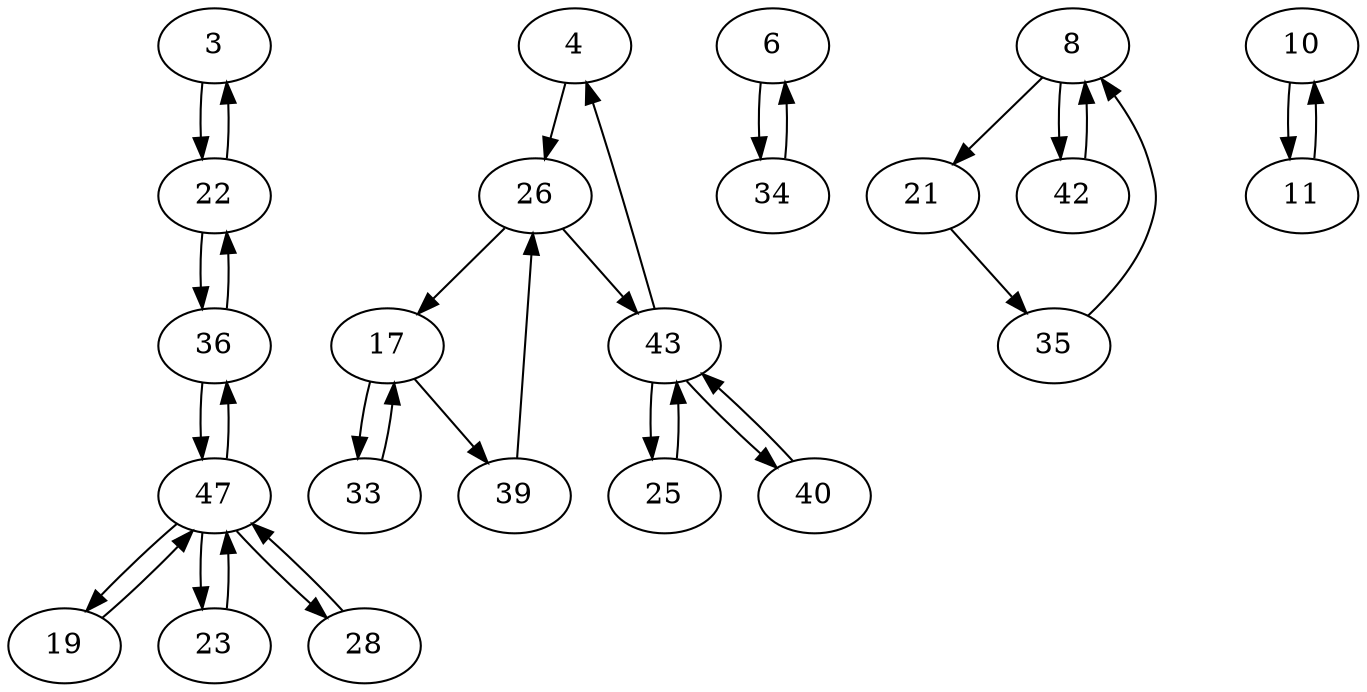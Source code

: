 digraph G {
  3 -> 22;
  4 -> 26;
  6 -> 34;
  8 -> 21;
  8 -> 42;
  10 -> 11;
  11 -> 10;
  17 -> 33;
  17 -> 39;
  19 -> 47;
  21 -> 35;
  22 -> 3;
  22 -> 36;
  23 -> 47;
  25 -> 43;
  26 -> 17;
  26 -> 43;
  28 -> 47;
  33 -> 17;
  34 -> 6;
  35 -> 8;
  36 -> 22;
  36 -> 47;
  39 -> 26;
  40 -> 43;
  42 -> 8;
  43 -> 4;
  43 -> 25;
  43 -> 40;
  47 -> 19;
  47 -> 23;
  47 -> 28;
  47 -> 36;
}